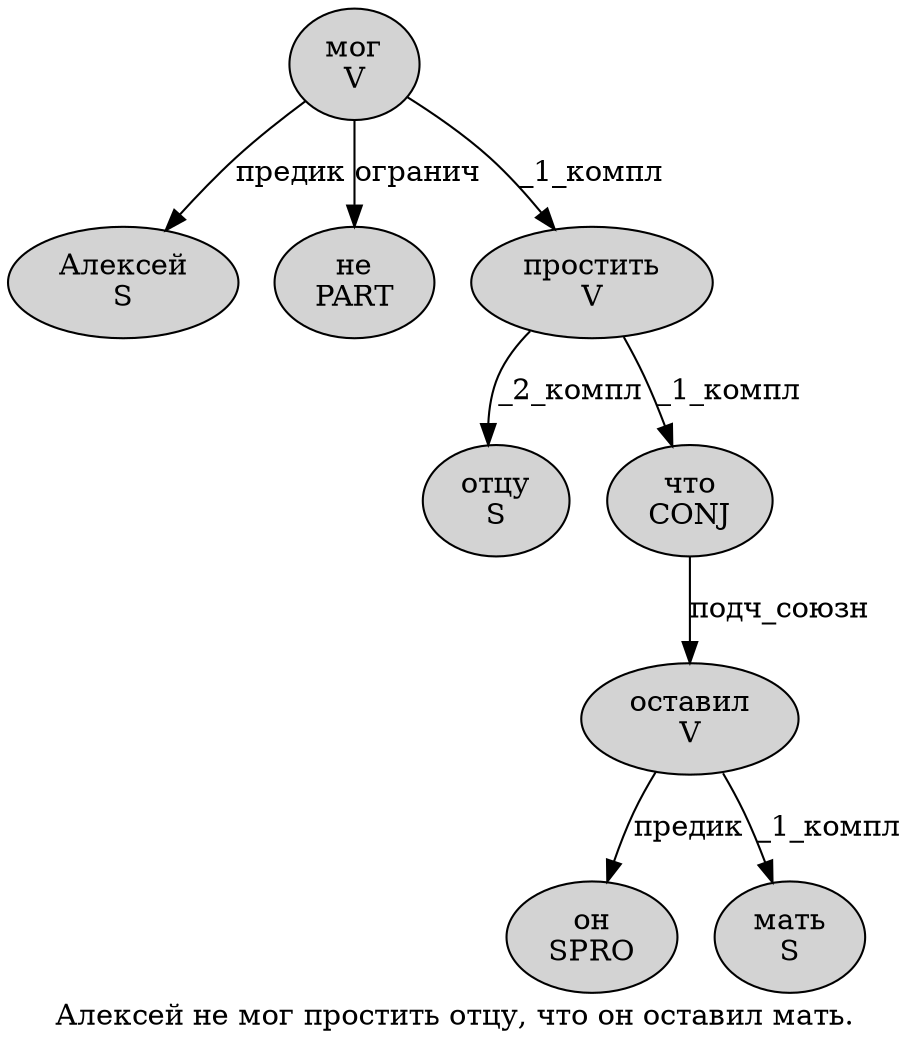 digraph SENTENCE_2022 {
	graph [label="Алексей не мог простить отцу, что он оставил мать."]
	node [style=filled]
		0 [label="Алексей
S" color="" fillcolor=lightgray penwidth=1 shape=ellipse]
		1 [label="не
PART" color="" fillcolor=lightgray penwidth=1 shape=ellipse]
		2 [label="мог
V" color="" fillcolor=lightgray penwidth=1 shape=ellipse]
		3 [label="простить
V" color="" fillcolor=lightgray penwidth=1 shape=ellipse]
		4 [label="отцу
S" color="" fillcolor=lightgray penwidth=1 shape=ellipse]
		6 [label="что
CONJ" color="" fillcolor=lightgray penwidth=1 shape=ellipse]
		7 [label="он
SPRO" color="" fillcolor=lightgray penwidth=1 shape=ellipse]
		8 [label="оставил
V" color="" fillcolor=lightgray penwidth=1 shape=ellipse]
		9 [label="мать
S" color="" fillcolor=lightgray penwidth=1 shape=ellipse]
			8 -> 7 [label="предик"]
			8 -> 9 [label="_1_компл"]
			6 -> 8 [label="подч_союзн"]
			3 -> 4 [label="_2_компл"]
			3 -> 6 [label="_1_компл"]
			2 -> 0 [label="предик"]
			2 -> 1 [label="огранич"]
			2 -> 3 [label="_1_компл"]
}